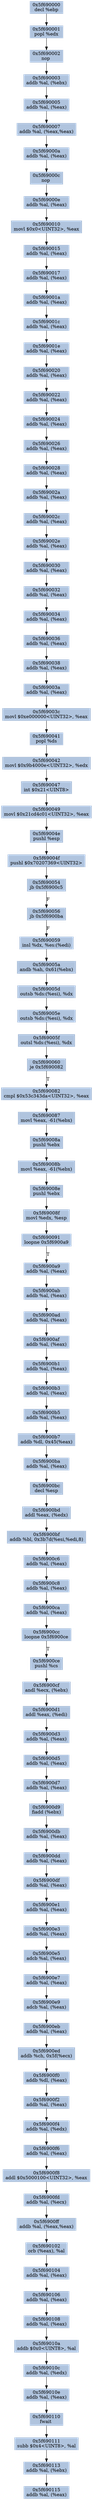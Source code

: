 digraph G {
node[shape=rectangle,style=filled,fillcolor=lightsteelblue,color=lightsteelblue]
bgcolor="transparent"
a0x5f690000decl_ebp[label="0x5f690000\ndecl %ebp"];
a0x5f690001popl_edx[label="0x5f690001\npopl %edx"];
a0x5f690002nop_[label="0x5f690002\nnop "];
a0x5f690003addb_al_ebx_[label="0x5f690003\naddb %al, (%ebx)"];
a0x5f690005addb_al_eax_[label="0x5f690005\naddb %al, (%eax)"];
a0x5f690007addb_al_eaxeax_[label="0x5f690007\naddb %al, (%eax,%eax)"];
a0x5f69000aaddb_al_eax_[label="0x5f69000a\naddb %al, (%eax)"];
a0x5f69000cnop_[label="0x5f69000c\nnop "];
a0x5f69000eaddb_al_eax_[label="0x5f69000e\naddb %al, (%eax)"];
a0x5f690010movl_0x0UINT32_eax[label="0x5f690010\nmovl $0x0<UINT32>, %eax"];
a0x5f690015addb_al_eax_[label="0x5f690015\naddb %al, (%eax)"];
a0x5f690017addb_al_eax_[label="0x5f690017\naddb %al, (%eax)"];
a0x5f69001aaddb_al_eax_[label="0x5f69001a\naddb %al, (%eax)"];
a0x5f69001caddb_al_eax_[label="0x5f69001c\naddb %al, (%eax)"];
a0x5f69001eaddb_al_eax_[label="0x5f69001e\naddb %al, (%eax)"];
a0x5f690020addb_al_eax_[label="0x5f690020\naddb %al, (%eax)"];
a0x5f690022addb_al_eax_[label="0x5f690022\naddb %al, (%eax)"];
a0x5f690024addb_al_eax_[label="0x5f690024\naddb %al, (%eax)"];
a0x5f690026addb_al_eax_[label="0x5f690026\naddb %al, (%eax)"];
a0x5f690028addb_al_eax_[label="0x5f690028\naddb %al, (%eax)"];
a0x5f69002aaddb_al_eax_[label="0x5f69002a\naddb %al, (%eax)"];
a0x5f69002caddb_al_eax_[label="0x5f69002c\naddb %al, (%eax)"];
a0x5f69002eaddb_al_eax_[label="0x5f69002e\naddb %al, (%eax)"];
a0x5f690030addb_al_eax_[label="0x5f690030\naddb %al, (%eax)"];
a0x5f690032addb_al_eax_[label="0x5f690032\naddb %al, (%eax)"];
a0x5f690034addb_al_eax_[label="0x5f690034\naddb %al, (%eax)"];
a0x5f690036addb_al_eax_[label="0x5f690036\naddb %al, (%eax)"];
a0x5f690038addb_al_eax_[label="0x5f690038\naddb %al, (%eax)"];
a0x5f69003aaddb_al_eax_[label="0x5f69003a\naddb %al, (%eax)"];
a0x5f69003cmovl_0xe000000UINT32_eax[label="0x5f69003c\nmovl $0xe000000<UINT32>, %eax"];
a0x5f690041popl_ds[label="0x5f690041\npopl %ds"];
a0x5f690042movl_0x9b4000eUINT32_edx[label="0x5f690042\nmovl $0x9b4000e<UINT32>, %edx"];
a0x5f690047int_0x21UINT8[label="0x5f690047\nint $0x21<UINT8>"];
a0x5f690049movl_0x21cd4c01UINT32_eax[label="0x5f690049\nmovl $0x21cd4c01<UINT32>, %eax"];
a0x5f69004epushl_esp[label="0x5f69004e\npushl %esp"];
a0x5f69004fpushl_0x70207369UINT32[label="0x5f69004f\npushl $0x70207369<UINT32>"];
a0x5f690054jb_0x5f6900c5[label="0x5f690054\njb 0x5f6900c5"];
a0x5f690056jb_0x5f6900ba[label="0x5f690056\njb 0x5f6900ba"];
a0x5f690059insl_dx_es_edi_[label="0x5f690059\ninsl %dx, %es:(%edi)"];
a0x5f69005aandb_ah_0x61ebx_[label="0x5f69005a\nandb %ah, 0x61(%ebx)"];
a0x5f69005doutsb_ds_esi__dx[label="0x5f69005d\noutsb %ds:(%esi), %dx"];
a0x5f69005eoutsb_ds_esi__dx[label="0x5f69005e\noutsb %ds:(%esi), %dx"];
a0x5f69005foutsl_ds_esi__dx[label="0x5f69005f\noutsl %ds:(%esi), %dx"];
a0x5f690060je_0x5f690082[label="0x5f690060\nje 0x5f690082"];
a0x5f690082cmpl_0x53c343daUINT32_eax[label="0x5f690082\ncmpl $0x53c343da<UINT32>, %eax"];
a0x5f690087movl_eax__61ebx_[label="0x5f690087\nmovl %eax, -61(%ebx)"];
a0x5f69008apushl_ebx[label="0x5f69008a\npushl %ebx"];
a0x5f69008bmovl_eax__61ebx_[label="0x5f69008b\nmovl %eax, -61(%ebx)"];
a0x5f69008epushl_ebx[label="0x5f69008e\npushl %ebx"];
a0x5f69008fmovl_edx_esp[label="0x5f69008f\nmovl %edx, %esp"];
a0x5f690091loopne_0x5f6900a9[label="0x5f690091\nloopne 0x5f6900a9"];
a0x5f6900a9addb_al_eax_[label="0x5f6900a9\naddb %al, (%eax)"];
a0x5f6900abaddb_al_eax_[label="0x5f6900ab\naddb %al, (%eax)"];
a0x5f6900adaddb_al_eax_[label="0x5f6900ad\naddb %al, (%eax)"];
a0x5f6900afaddb_al_eax_[label="0x5f6900af\naddb %al, (%eax)"];
a0x5f6900b1addb_al_eax_[label="0x5f6900b1\naddb %al, (%eax)"];
a0x5f6900b3addb_al_eax_[label="0x5f6900b3\naddb %al, (%eax)"];
a0x5f6900b5addb_al_eax_[label="0x5f6900b5\naddb %al, (%eax)"];
a0x5f6900b7addb_dl_0x45eax_[label="0x5f6900b7\naddb %dl, 0x45(%eax)"];
a0x5f6900baaddb_al_eax_[label="0x5f6900ba\naddb %al, (%eax)"];
a0x5f6900bcdecl_esp[label="0x5f6900bc\ndecl %esp"];
a0x5f6900bdaddl_eax_edx_[label="0x5f6900bd\naddl %eax, (%edx)"];
a0x5f6900bfaddb_bl_0x3b7desiedi8_[label="0x5f6900bf\naddb %bl, 0x3b7d(%esi,%edi,8)"];
a0x5f6900c6addb_al_eax_[label="0x5f6900c6\naddb %al, (%eax)"];
a0x5f6900c8addb_al_eax_[label="0x5f6900c8\naddb %al, (%eax)"];
a0x5f6900caaddb_al_eax_[label="0x5f6900ca\naddb %al, (%eax)"];
a0x5f6900ccloopne_0x5f6900ce[label="0x5f6900cc\nloopne 0x5f6900ce"];
a0x5f6900cepushl_cs[label="0x5f6900ce\npushl %cs"];
a0x5f6900cfandl_ecx_ebx_[label="0x5f6900cf\nandl %ecx, (%ebx)"];
a0x5f6900d1addl_eax_edi_[label="0x5f6900d1\naddl %eax, (%edi)"];
a0x5f6900d3addb_al_eax_[label="0x5f6900d3\naddb %al, (%eax)"];
a0x5f6900d5addb_al_eax_[label="0x5f6900d5\naddb %al, (%eax)"];
a0x5f6900d7addb_al_eax_[label="0x5f6900d7\naddb %al, (%eax)"];
a0x5f6900d9fiadd_ebx_[label="0x5f6900d9\nfiadd (%ebx)"];
a0x5f6900dbaddb_al_eax_[label="0x5f6900db\naddb %al, (%eax)"];
a0x5f6900ddaddb_al_eax_[label="0x5f6900dd\naddb %al, (%eax)"];
a0x5f6900dfaddb_al_eax_[label="0x5f6900df\naddb %al, (%eax)"];
a0x5f6900e1addb_al_eax_[label="0x5f6900e1\naddb %al, (%eax)"];
a0x5f6900e3addb_al_eax_[label="0x5f6900e3\naddb %al, (%eax)"];
a0x5f6900e5adcb_al_eax_[label="0x5f6900e5\nadcb %al, (%eax)"];
a0x5f6900e7addb_al_eax_[label="0x5f6900e7\naddb %al, (%eax)"];
a0x5f6900e9adcb_al_eax_[label="0x5f6900e9\nadcb %al, (%eax)"];
a0x5f6900ebaddb_al_eax_[label="0x5f6900eb\naddb %al, (%eax)"];
a0x5f6900edaddb_ch_0x5fecx_[label="0x5f6900ed\naddb %ch, 0x5f(%ecx)"];
a0x5f6900f0addb_dl_eax_[label="0x5f6900f0\naddb %dl, (%eax)"];
a0x5f6900f2addb_al_eax_[label="0x5f6900f2\naddb %al, (%eax)"];
a0x5f6900f4addb_al_edx_[label="0x5f6900f4\naddb %al, (%edx)"];
a0x5f6900f6addb_al_eax_[label="0x5f6900f6\naddb %al, (%eax)"];
a0x5f6900f8addl_0x5000100UINT32_eax[label="0x5f6900f8\naddl $0x5000100<UINT32>, %eax"];
a0x5f6900fdaddb_al_ecx_[label="0x5f6900fd\naddb %al, (%ecx)"];
a0x5f6900ffaddb_al_eaxeax_[label="0x5f6900ff\naddb %al, (%eax,%eax)"];
a0x5f690102orb_eax__al[label="0x5f690102\norb (%eax), %al"];
a0x5f690104addb_al_eax_[label="0x5f690104\naddb %al, (%eax)"];
a0x5f690106addb_al_eax_[label="0x5f690106\naddb %al, (%eax)"];
a0x5f690108addb_al_eax_[label="0x5f690108\naddb %al, (%eax)"];
a0x5f69010aaddb_0x0UINT8_al[label="0x5f69010a\naddb $0x0<UINT8>, %al"];
a0x5f69010caddb_al_edx_[label="0x5f69010c\naddb %al, (%edx)"];
a0x5f69010eaddb_al_eax_[label="0x5f69010e\naddb %al, (%eax)"];
a0x5f690110fwait_[label="0x5f690110\nfwait "];
a0x5f690111subb_0x4UINT8_al[label="0x5f690111\nsubb $0x4<UINT8>, %al"];
a0x5f690113addb_al_ebx_[label="0x5f690113\naddb %al, (%ebx)"];
a0x5f690115addb_al_eax_[label="0x5f690115\naddb %al, (%eax)"];
a0x5f690000decl_ebp -> a0x5f690001popl_edx [color="#000000"];
a0x5f690001popl_edx -> a0x5f690002nop_ [color="#000000"];
a0x5f690002nop_ -> a0x5f690003addb_al_ebx_ [color="#000000"];
a0x5f690003addb_al_ebx_ -> a0x5f690005addb_al_eax_ [color="#000000"];
a0x5f690005addb_al_eax_ -> a0x5f690007addb_al_eaxeax_ [color="#000000"];
a0x5f690007addb_al_eaxeax_ -> a0x5f69000aaddb_al_eax_ [color="#000000"];
a0x5f69000aaddb_al_eax_ -> a0x5f69000cnop_ [color="#000000"];
a0x5f69000cnop_ -> a0x5f69000eaddb_al_eax_ [color="#000000"];
a0x5f69000eaddb_al_eax_ -> a0x5f690010movl_0x0UINT32_eax [color="#000000"];
a0x5f690010movl_0x0UINT32_eax -> a0x5f690015addb_al_eax_ [color="#000000"];
a0x5f690015addb_al_eax_ -> a0x5f690017addb_al_eax_ [color="#000000"];
a0x5f690017addb_al_eax_ -> a0x5f69001aaddb_al_eax_ [color="#000000"];
a0x5f69001aaddb_al_eax_ -> a0x5f69001caddb_al_eax_ [color="#000000"];
a0x5f69001caddb_al_eax_ -> a0x5f69001eaddb_al_eax_ [color="#000000"];
a0x5f69001eaddb_al_eax_ -> a0x5f690020addb_al_eax_ [color="#000000"];
a0x5f690020addb_al_eax_ -> a0x5f690022addb_al_eax_ [color="#000000"];
a0x5f690022addb_al_eax_ -> a0x5f690024addb_al_eax_ [color="#000000"];
a0x5f690024addb_al_eax_ -> a0x5f690026addb_al_eax_ [color="#000000"];
a0x5f690026addb_al_eax_ -> a0x5f690028addb_al_eax_ [color="#000000"];
a0x5f690028addb_al_eax_ -> a0x5f69002aaddb_al_eax_ [color="#000000"];
a0x5f69002aaddb_al_eax_ -> a0x5f69002caddb_al_eax_ [color="#000000"];
a0x5f69002caddb_al_eax_ -> a0x5f69002eaddb_al_eax_ [color="#000000"];
a0x5f69002eaddb_al_eax_ -> a0x5f690030addb_al_eax_ [color="#000000"];
a0x5f690030addb_al_eax_ -> a0x5f690032addb_al_eax_ [color="#000000"];
a0x5f690032addb_al_eax_ -> a0x5f690034addb_al_eax_ [color="#000000"];
a0x5f690034addb_al_eax_ -> a0x5f690036addb_al_eax_ [color="#000000"];
a0x5f690036addb_al_eax_ -> a0x5f690038addb_al_eax_ [color="#000000"];
a0x5f690038addb_al_eax_ -> a0x5f69003aaddb_al_eax_ [color="#000000"];
a0x5f69003aaddb_al_eax_ -> a0x5f69003cmovl_0xe000000UINT32_eax [color="#000000"];
a0x5f69003cmovl_0xe000000UINT32_eax -> a0x5f690041popl_ds [color="#000000"];
a0x5f690041popl_ds -> a0x5f690042movl_0x9b4000eUINT32_edx [color="#000000"];
a0x5f690042movl_0x9b4000eUINT32_edx -> a0x5f690047int_0x21UINT8 [color="#000000"];
a0x5f690047int_0x21UINT8 -> a0x5f690049movl_0x21cd4c01UINT32_eax [color="#000000"];
a0x5f690049movl_0x21cd4c01UINT32_eax -> a0x5f69004epushl_esp [color="#000000"];
a0x5f69004epushl_esp -> a0x5f69004fpushl_0x70207369UINT32 [color="#000000"];
a0x5f69004fpushl_0x70207369UINT32 -> a0x5f690054jb_0x5f6900c5 [color="#000000"];
a0x5f690054jb_0x5f6900c5 -> a0x5f690056jb_0x5f6900ba [color="#000000",label="F"];
a0x5f690056jb_0x5f6900ba -> a0x5f690059insl_dx_es_edi_ [color="#000000",label="F"];
a0x5f690059insl_dx_es_edi_ -> a0x5f69005aandb_ah_0x61ebx_ [color="#000000"];
a0x5f69005aandb_ah_0x61ebx_ -> a0x5f69005doutsb_ds_esi__dx [color="#000000"];
a0x5f69005doutsb_ds_esi__dx -> a0x5f69005eoutsb_ds_esi__dx [color="#000000"];
a0x5f69005eoutsb_ds_esi__dx -> a0x5f69005foutsl_ds_esi__dx [color="#000000"];
a0x5f69005foutsl_ds_esi__dx -> a0x5f690060je_0x5f690082 [color="#000000"];
a0x5f690060je_0x5f690082 -> a0x5f690082cmpl_0x53c343daUINT32_eax [color="#000000",label="T"];
a0x5f690082cmpl_0x53c343daUINT32_eax -> a0x5f690087movl_eax__61ebx_ [color="#000000"];
a0x5f690087movl_eax__61ebx_ -> a0x5f69008apushl_ebx [color="#000000"];
a0x5f69008apushl_ebx -> a0x5f69008bmovl_eax__61ebx_ [color="#000000"];
a0x5f69008bmovl_eax__61ebx_ -> a0x5f69008epushl_ebx [color="#000000"];
a0x5f69008epushl_ebx -> a0x5f69008fmovl_edx_esp [color="#000000"];
a0x5f69008fmovl_edx_esp -> a0x5f690091loopne_0x5f6900a9 [color="#000000"];
a0x5f690091loopne_0x5f6900a9 -> a0x5f6900a9addb_al_eax_ [color="#000000",label="T"];
a0x5f6900a9addb_al_eax_ -> a0x5f6900abaddb_al_eax_ [color="#000000"];
a0x5f6900abaddb_al_eax_ -> a0x5f6900adaddb_al_eax_ [color="#000000"];
a0x5f6900adaddb_al_eax_ -> a0x5f6900afaddb_al_eax_ [color="#000000"];
a0x5f6900afaddb_al_eax_ -> a0x5f6900b1addb_al_eax_ [color="#000000"];
a0x5f6900b1addb_al_eax_ -> a0x5f6900b3addb_al_eax_ [color="#000000"];
a0x5f6900b3addb_al_eax_ -> a0x5f6900b5addb_al_eax_ [color="#000000"];
a0x5f6900b5addb_al_eax_ -> a0x5f6900b7addb_dl_0x45eax_ [color="#000000"];
a0x5f6900b7addb_dl_0x45eax_ -> a0x5f6900baaddb_al_eax_ [color="#000000"];
a0x5f6900baaddb_al_eax_ -> a0x5f6900bcdecl_esp [color="#000000"];
a0x5f6900bcdecl_esp -> a0x5f6900bdaddl_eax_edx_ [color="#000000"];
a0x5f6900bdaddl_eax_edx_ -> a0x5f6900bfaddb_bl_0x3b7desiedi8_ [color="#000000"];
a0x5f6900bfaddb_bl_0x3b7desiedi8_ -> a0x5f6900c6addb_al_eax_ [color="#000000"];
a0x5f6900c6addb_al_eax_ -> a0x5f6900c8addb_al_eax_ [color="#000000"];
a0x5f6900c8addb_al_eax_ -> a0x5f6900caaddb_al_eax_ [color="#000000"];
a0x5f6900caaddb_al_eax_ -> a0x5f6900ccloopne_0x5f6900ce [color="#000000"];
a0x5f6900ccloopne_0x5f6900ce -> a0x5f6900cepushl_cs [color="#000000",label="T"];
a0x5f6900cepushl_cs -> a0x5f6900cfandl_ecx_ebx_ [color="#000000"];
a0x5f6900cfandl_ecx_ebx_ -> a0x5f6900d1addl_eax_edi_ [color="#000000"];
a0x5f6900d1addl_eax_edi_ -> a0x5f6900d3addb_al_eax_ [color="#000000"];
a0x5f6900d3addb_al_eax_ -> a0x5f6900d5addb_al_eax_ [color="#000000"];
a0x5f6900d5addb_al_eax_ -> a0x5f6900d7addb_al_eax_ [color="#000000"];
a0x5f6900d7addb_al_eax_ -> a0x5f6900d9fiadd_ebx_ [color="#000000"];
a0x5f6900d9fiadd_ebx_ -> a0x5f6900dbaddb_al_eax_ [color="#000000"];
a0x5f6900dbaddb_al_eax_ -> a0x5f6900ddaddb_al_eax_ [color="#000000"];
a0x5f6900ddaddb_al_eax_ -> a0x5f6900dfaddb_al_eax_ [color="#000000"];
a0x5f6900dfaddb_al_eax_ -> a0x5f6900e1addb_al_eax_ [color="#000000"];
a0x5f6900e1addb_al_eax_ -> a0x5f6900e3addb_al_eax_ [color="#000000"];
a0x5f6900e3addb_al_eax_ -> a0x5f6900e5adcb_al_eax_ [color="#000000"];
a0x5f6900e5adcb_al_eax_ -> a0x5f6900e7addb_al_eax_ [color="#000000"];
a0x5f6900e7addb_al_eax_ -> a0x5f6900e9adcb_al_eax_ [color="#000000"];
a0x5f6900e9adcb_al_eax_ -> a0x5f6900ebaddb_al_eax_ [color="#000000"];
a0x5f6900ebaddb_al_eax_ -> a0x5f6900edaddb_ch_0x5fecx_ [color="#000000"];
a0x5f6900edaddb_ch_0x5fecx_ -> a0x5f6900f0addb_dl_eax_ [color="#000000"];
a0x5f6900f0addb_dl_eax_ -> a0x5f6900f2addb_al_eax_ [color="#000000"];
a0x5f6900f2addb_al_eax_ -> a0x5f6900f4addb_al_edx_ [color="#000000"];
a0x5f6900f4addb_al_edx_ -> a0x5f6900f6addb_al_eax_ [color="#000000"];
a0x5f6900f6addb_al_eax_ -> a0x5f6900f8addl_0x5000100UINT32_eax [color="#000000"];
a0x5f6900f8addl_0x5000100UINT32_eax -> a0x5f6900fdaddb_al_ecx_ [color="#000000"];
a0x5f6900fdaddb_al_ecx_ -> a0x5f6900ffaddb_al_eaxeax_ [color="#000000"];
a0x5f6900ffaddb_al_eaxeax_ -> a0x5f690102orb_eax__al [color="#000000"];
a0x5f690102orb_eax__al -> a0x5f690104addb_al_eax_ [color="#000000"];
a0x5f690104addb_al_eax_ -> a0x5f690106addb_al_eax_ [color="#000000"];
a0x5f690106addb_al_eax_ -> a0x5f690108addb_al_eax_ [color="#000000"];
a0x5f690108addb_al_eax_ -> a0x5f69010aaddb_0x0UINT8_al [color="#000000"];
a0x5f69010aaddb_0x0UINT8_al -> a0x5f69010caddb_al_edx_ [color="#000000"];
a0x5f69010caddb_al_edx_ -> a0x5f69010eaddb_al_eax_ [color="#000000"];
a0x5f69010eaddb_al_eax_ -> a0x5f690110fwait_ [color="#000000"];
a0x5f690110fwait_ -> a0x5f690111subb_0x4UINT8_al [color="#000000"];
a0x5f690111subb_0x4UINT8_al -> a0x5f690113addb_al_ebx_ [color="#000000"];
a0x5f690113addb_al_ebx_ -> a0x5f690115addb_al_eax_ [color="#000000"];
}
